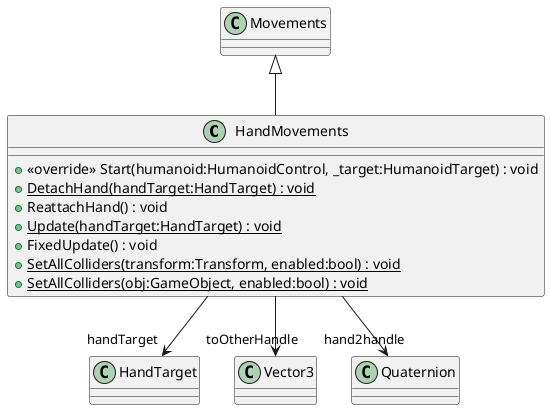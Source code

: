 @startuml
class HandMovements {
    + <<override>> Start(humanoid:HumanoidControl, _target:HumanoidTarget) : void
    + {static} DetachHand(handTarget:HandTarget) : void
    + ReattachHand() : void
    + {static} Update(handTarget:HandTarget) : void
    + FixedUpdate() : void
    + {static} SetAllColliders(transform:Transform, enabled:bool) : void
    + {static} SetAllColliders(obj:GameObject, enabled:bool) : void
}
Movements <|-- HandMovements
HandMovements --> "handTarget" HandTarget
HandMovements --> "toOtherHandle" Vector3
HandMovements --> "hand2handle" Quaternion
@enduml
